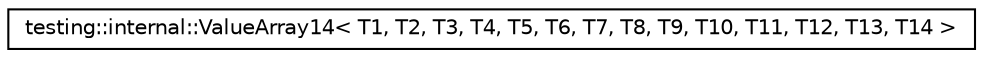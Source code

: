digraph G
{
  edge [fontname="Helvetica",fontsize="10",labelfontname="Helvetica",labelfontsize="10"];
  node [fontname="Helvetica",fontsize="10",shape=record];
  rankdir="LR";
  Node1 [label="testing::internal::ValueArray14\< T1, T2, T3, T4, T5, T6, T7, T8, T9, T10, T11, T12, T13, T14 \>",height=0.2,width=0.4,color="black", fillcolor="white", style="filled",URL="$classtesting_1_1internal_1_1ValueArray14.html"];
}
